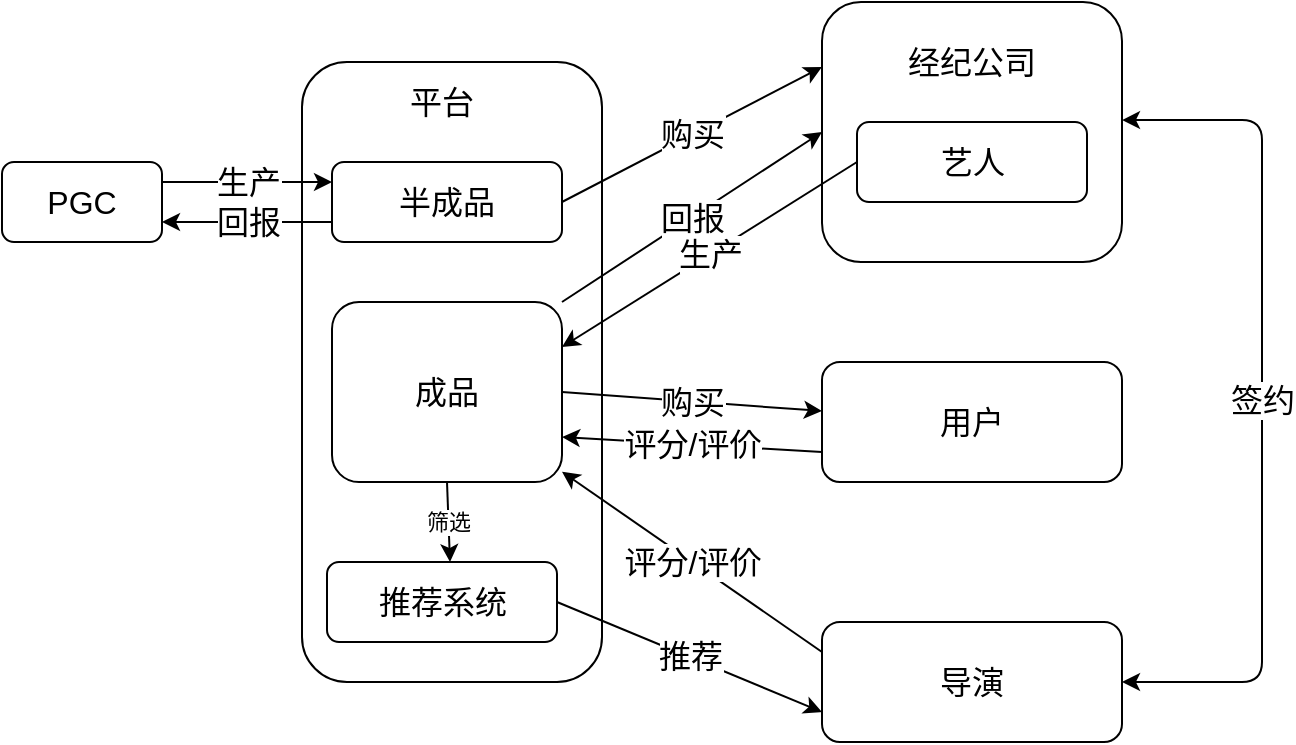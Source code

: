 <mxfile version="12.4.2" type="github" pages="1">
  <diagram id="esLknVKZbZ8jd0jGm5_e" name="第 1 页">
    <mxGraphModel dx="932" dy="536" grid="1" gridSize="10" guides="1" tooltips="1" connect="1" arrows="1" fold="1" page="1" pageScale="1" pageWidth="850" pageHeight="1100" math="0" shadow="0">
      <root>
        <mxCell id="0"/>
        <mxCell id="1" parent="0"/>
        <mxCell id="2OEw2lOvrUbLWLLbQ7my-1" value="&lt;font style=&quot;font-size: 16px&quot;&gt;PGC&lt;/font&gt;" style="rounded=1;whiteSpace=wrap;html=1;" parent="1" vertex="1">
          <mxGeometry x="50" y="120" width="80" height="40" as="geometry"/>
        </mxCell>
        <mxCell id="2OEw2lOvrUbLWLLbQ7my-3" value="" style="rounded=1;whiteSpace=wrap;html=1;" parent="1" vertex="1">
          <mxGeometry x="200" y="70" width="150" height="310" as="geometry"/>
        </mxCell>
        <mxCell id="2OEw2lOvrUbLWLLbQ7my-4" value="&lt;font style=&quot;font-size: 16px&quot;&gt;平台&lt;/font&gt;" style="text;html=1;strokeColor=none;fillColor=none;align=center;verticalAlign=middle;whiteSpace=wrap;rounded=0;" parent="1" vertex="1">
          <mxGeometry x="250" y="80" width="40" height="20" as="geometry"/>
        </mxCell>
        <mxCell id="2OEw2lOvrUbLWLLbQ7my-6" value="&lt;font style=&quot;font-size: 16px&quot;&gt;半成品&lt;/font&gt;" style="rounded=1;whiteSpace=wrap;html=1;" parent="1" vertex="1">
          <mxGeometry x="215" y="120" width="115" height="40" as="geometry"/>
        </mxCell>
        <mxCell id="2OEw2lOvrUbLWLLbQ7my-7" value="&lt;font style=&quot;font-size: 16px&quot;&gt;成品&lt;/font&gt;" style="rounded=1;whiteSpace=wrap;html=1;" parent="1" vertex="1">
          <mxGeometry x="215" y="190" width="115" height="90" as="geometry"/>
        </mxCell>
        <mxCell id="2OEw2lOvrUbLWLLbQ7my-8" value="&lt;font style=&quot;font-size: 16px&quot;&gt;推荐系统&lt;/font&gt;" style="rounded=1;whiteSpace=wrap;html=1;" parent="1" vertex="1">
          <mxGeometry x="212.5" y="320" width="115" height="40" as="geometry"/>
        </mxCell>
        <mxCell id="2OEw2lOvrUbLWLLbQ7my-9" value="筛选" style="endArrow=classic;html=1;exitX=0.5;exitY=1;exitDx=0;exitDy=0;" parent="1" source="2OEw2lOvrUbLWLLbQ7my-7" edge="1">
          <mxGeometry width="50" height="50" relative="1" as="geometry">
            <mxPoint x="30" y="410" as="sourcePoint"/>
            <mxPoint x="274" y="320" as="targetPoint"/>
          </mxGeometry>
        </mxCell>
        <mxCell id="2OEw2lOvrUbLWLLbQ7my-10" value="" style="rounded=1;whiteSpace=wrap;html=1;" parent="1" vertex="1">
          <mxGeometry x="460" y="40" width="150" height="130" as="geometry"/>
        </mxCell>
        <mxCell id="2OEw2lOvrUbLWLLbQ7my-13" value="&lt;font style=&quot;font-size: 16px&quot;&gt;生产&lt;/font&gt;" style="endArrow=classic;html=1;exitX=1;exitY=0.25;exitDx=0;exitDy=0;entryX=0;entryY=0.25;entryDx=0;entryDy=0;" parent="1" source="2OEw2lOvrUbLWLLbQ7my-1" target="2OEw2lOvrUbLWLLbQ7my-6" edge="1">
          <mxGeometry width="50" height="50" relative="1" as="geometry">
            <mxPoint x="90" y="250" as="sourcePoint"/>
            <mxPoint x="140" y="200" as="targetPoint"/>
          </mxGeometry>
        </mxCell>
        <mxCell id="2OEw2lOvrUbLWLLbQ7my-14" value="&lt;font style=&quot;font-size: 16px&quot;&gt;回报&lt;/font&gt;" style="endArrow=classic;html=1;exitX=0;exitY=0.75;exitDx=0;exitDy=0;entryX=1;entryY=0.75;entryDx=0;entryDy=0;" parent="1" source="2OEw2lOvrUbLWLLbQ7my-6" target="2OEw2lOvrUbLWLLbQ7my-1" edge="1">
          <mxGeometry width="50" height="50" relative="1" as="geometry">
            <mxPoint x="90" y="300" as="sourcePoint"/>
            <mxPoint x="140" y="250" as="targetPoint"/>
          </mxGeometry>
        </mxCell>
        <mxCell id="2OEw2lOvrUbLWLLbQ7my-16" value="&lt;font style=&quot;font-size: 16px&quot;&gt;经纪公司&lt;/font&gt;" style="text;html=1;strokeColor=none;fillColor=none;align=center;verticalAlign=middle;whiteSpace=wrap;rounded=0;" parent="1" vertex="1">
          <mxGeometry x="500" y="60" width="70" height="20" as="geometry"/>
        </mxCell>
        <mxCell id="2OEw2lOvrUbLWLLbQ7my-17" value="&lt;font style=&quot;font-size: 16px&quot;&gt;艺人&lt;/font&gt;" style="rounded=1;whiteSpace=wrap;html=1;" parent="1" vertex="1">
          <mxGeometry x="477.5" y="100" width="115" height="40" as="geometry"/>
        </mxCell>
        <mxCell id="2OEw2lOvrUbLWLLbQ7my-18" value="&lt;font style=&quot;font-size: 16px&quot;&gt;购买&lt;/font&gt;" style="endArrow=classic;html=1;exitX=1;exitY=0.5;exitDx=0;exitDy=0;entryX=0;entryY=0.25;entryDx=0;entryDy=0;" parent="1" source="2OEw2lOvrUbLWLLbQ7my-6" target="2OEw2lOvrUbLWLLbQ7my-10" edge="1">
          <mxGeometry width="50" height="50" relative="1" as="geometry">
            <mxPoint x="90" y="410" as="sourcePoint"/>
            <mxPoint x="140" y="360" as="targetPoint"/>
          </mxGeometry>
        </mxCell>
        <mxCell id="2OEw2lOvrUbLWLLbQ7my-19" value="&lt;font style=&quot;font-size: 16px&quot;&gt;生产&lt;/font&gt;" style="endArrow=classic;html=1;exitX=0;exitY=0.5;exitDx=0;exitDy=0;entryX=1;entryY=0.25;entryDx=0;entryDy=0;" parent="1" source="2OEw2lOvrUbLWLLbQ7my-17" target="2OEw2lOvrUbLWLLbQ7my-7" edge="1">
          <mxGeometry width="50" height="50" relative="1" as="geometry">
            <mxPoint x="130" y="420" as="sourcePoint"/>
            <mxPoint x="330" y="235" as="targetPoint"/>
          </mxGeometry>
        </mxCell>
        <mxCell id="2OEw2lOvrUbLWLLbQ7my-20" value="&lt;font style=&quot;font-size: 16px&quot;&gt;回报&lt;/font&gt;" style="endArrow=classic;html=1;exitX=1;exitY=0;exitDx=0;exitDy=0;entryX=0;entryY=0.5;entryDx=0;entryDy=0;" parent="1" source="2OEw2lOvrUbLWLLbQ7my-7" target="2OEw2lOvrUbLWLLbQ7my-10" edge="1">
          <mxGeometry width="50" height="50" relative="1" as="geometry">
            <mxPoint x="110" y="420" as="sourcePoint"/>
            <mxPoint x="160" y="370" as="targetPoint"/>
          </mxGeometry>
        </mxCell>
        <mxCell id="2OEw2lOvrUbLWLLbQ7my-21" value="&lt;font style=&quot;font-size: 16px&quot;&gt;用户&lt;/font&gt;" style="rounded=1;whiteSpace=wrap;html=1;" parent="1" vertex="1">
          <mxGeometry x="460" y="220" width="150" height="60" as="geometry"/>
        </mxCell>
        <mxCell id="2OEw2lOvrUbLWLLbQ7my-22" value="&lt;font style=&quot;font-size: 16px&quot;&gt;购买&lt;/font&gt;" style="endArrow=classic;html=1;exitX=1;exitY=0.5;exitDx=0;exitDy=0;" parent="1" source="2OEw2lOvrUbLWLLbQ7my-7" target="2OEw2lOvrUbLWLLbQ7my-21" edge="1">
          <mxGeometry width="50" height="50" relative="1" as="geometry">
            <mxPoint x="410" y="300" as="sourcePoint"/>
            <mxPoint x="280" y="390" as="targetPoint"/>
          </mxGeometry>
        </mxCell>
        <mxCell id="2OEw2lOvrUbLWLLbQ7my-23" value="&lt;font style=&quot;font-size: 16px&quot;&gt;评分/评价&lt;/font&gt;" style="endArrow=classic;html=1;exitX=0;exitY=0.75;exitDx=0;exitDy=0;entryX=1;entryY=0.75;entryDx=0;entryDy=0;" parent="1" source="2OEw2lOvrUbLWLLbQ7my-21" target="2OEw2lOvrUbLWLLbQ7my-7" edge="1">
          <mxGeometry width="50" height="50" relative="1" as="geometry">
            <mxPoint x="200" y="510" as="sourcePoint"/>
            <mxPoint x="260" y="440" as="targetPoint"/>
          </mxGeometry>
        </mxCell>
        <mxCell id="2OEw2lOvrUbLWLLbQ7my-24" value="&lt;font style=&quot;font-size: 16px&quot;&gt;导演&lt;/font&gt;" style="rounded=1;whiteSpace=wrap;html=1;" parent="1" vertex="1">
          <mxGeometry x="460" y="350" width="150" height="60" as="geometry"/>
        </mxCell>
        <mxCell id="2OEw2lOvrUbLWLLbQ7my-25" value="&lt;font style=&quot;font-size: 16px&quot;&gt;推荐&lt;/font&gt;" style="endArrow=classic;html=1;exitX=1;exitY=0.5;exitDx=0;exitDy=0;entryX=0;entryY=0.75;entryDx=0;entryDy=0;" parent="1" source="2OEw2lOvrUbLWLLbQ7my-8" target="2OEw2lOvrUbLWLLbQ7my-24" edge="1">
          <mxGeometry width="50" height="50" relative="1" as="geometry">
            <mxPoint x="180" y="460" as="sourcePoint"/>
            <mxPoint x="230" y="410" as="targetPoint"/>
          </mxGeometry>
        </mxCell>
        <mxCell id="2OEw2lOvrUbLWLLbQ7my-26" value="&lt;font style=&quot;font-size: 16px&quot;&gt;评分/评价&lt;/font&gt;" style="endArrow=classic;html=1;exitX=0;exitY=0.25;exitDx=0;exitDy=0;" parent="1" source="2OEw2lOvrUbLWLLbQ7my-24" target="2OEw2lOvrUbLWLLbQ7my-7" edge="1">
          <mxGeometry width="50" height="50" relative="1" as="geometry">
            <mxPoint x="160" y="480" as="sourcePoint"/>
            <mxPoint x="210" y="430" as="targetPoint"/>
          </mxGeometry>
        </mxCell>
        <mxCell id="2OEw2lOvrUbLWLLbQ7my-27" value="&lt;font style=&quot;font-size: 16px&quot;&gt;签约&lt;/font&gt;" style="endArrow=classic;startArrow=classic;html=1;exitX=1;exitY=0.454;exitDx=0;exitDy=0;exitPerimeter=0;entryX=1;entryY=0.5;entryDx=0;entryDy=0;" parent="1" source="2OEw2lOvrUbLWLLbQ7my-10" target="2OEw2lOvrUbLWLLbQ7my-24" edge="1">
          <mxGeometry width="50" height="50" relative="1" as="geometry">
            <mxPoint x="330" y="500" as="sourcePoint"/>
            <mxPoint x="380" y="450" as="targetPoint"/>
            <Array as="points">
              <mxPoint x="680" y="99"/>
              <mxPoint x="680" y="380"/>
            </Array>
          </mxGeometry>
        </mxCell>
      </root>
    </mxGraphModel>
  </diagram>
</mxfile>
